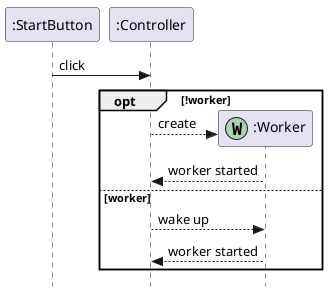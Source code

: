 @startuml WorkerMessaging
skinparam Style strictuml
participant start as ":StartButton"
participant controller as ":Controller" 
participant worker as ":Worker" <<(W,#ADD1B2)>>

start -> controller : click
opt !worker
    create worker
    controller --> worker : create
    worker --> controller : worker started
else worker
    controller --> worker : wake up
    worker --> controller : worker started
end

@enduml